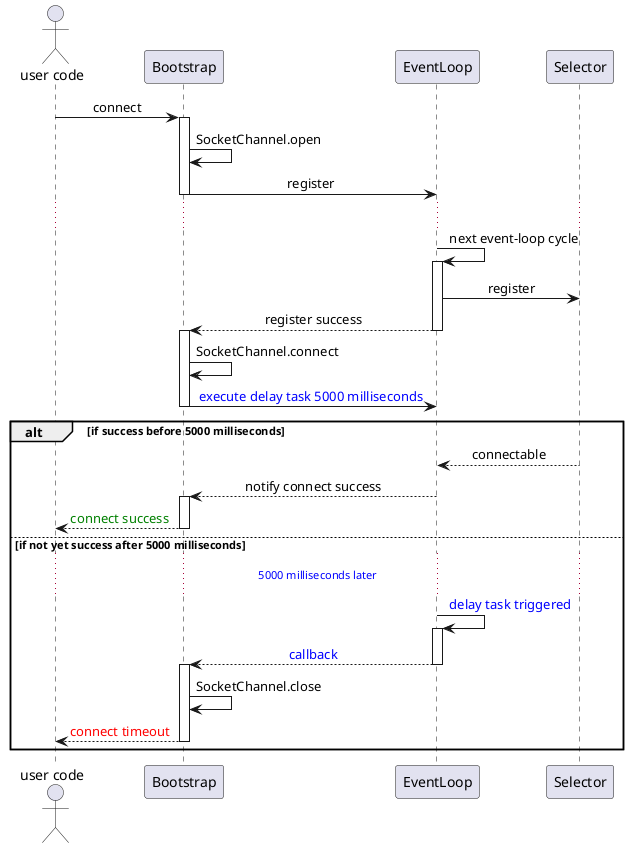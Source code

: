 @startuml Timeout-ConnectTimeout
skinparam sequenceMessageAlign center

actor 0 as "user code"
participant 1 as "Bootstrap"
participant 2 as "EventLoop"
participant 3 as "Selector"

0->1++ : connect
1->1 : SocketChannel.open
1->2-- : register
...
2->2++: next event-loop cycle

2->3: register
2-->1--++: register success

1->1 : SocketChannel.connect
1->2--: <font color=blue>execute delay task 5000 milliseconds</font>

alt if success before 5000 milliseconds

3-->2 : connectable
2-->1++: notify connect success
1-->0--: <font color=green>connect success

else if not yet success after 5000 milliseconds
... <font color=blue>5000 milliseconds later ...
2->2++: <font color=blue>delay task triggered
2-->1--++: <font color=blue>callback
1->1 : SocketChannel.close
1-->0 --: <font color=red>connect timeout 
end
@enduml